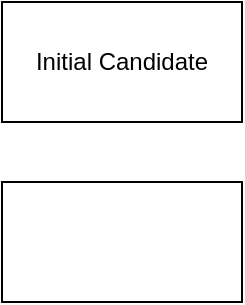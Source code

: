 <mxfile version="17.4.2" type="github"><diagram id="tzKrbbRHZQo1XcLAo8vA" name="Page-1"><mxGraphModel dx="2062" dy="1066" grid="1" gridSize="10" guides="1" tooltips="1" connect="1" arrows="1" fold="1" page="1" pageScale="1" pageWidth="827" pageHeight="1169" math="0" shadow="0"><root><mxCell id="0"/><mxCell id="1" parent="0"/><mxCell id="MPqytqtSnUPRrtiybiTf-1" value="" style="rounded=0;whiteSpace=wrap;html=1;" vertex="1" parent="1"><mxGeometry x="340" y="240" width="120" height="60" as="geometry"/></mxCell><mxCell id="MPqytqtSnUPRrtiybiTf-2" value="Initial Candidate" style="rounded=0;whiteSpace=wrap;html=1;" vertex="1" parent="1"><mxGeometry x="340" y="150" width="120" height="60" as="geometry"/></mxCell></root></mxGraphModel></diagram></mxfile>